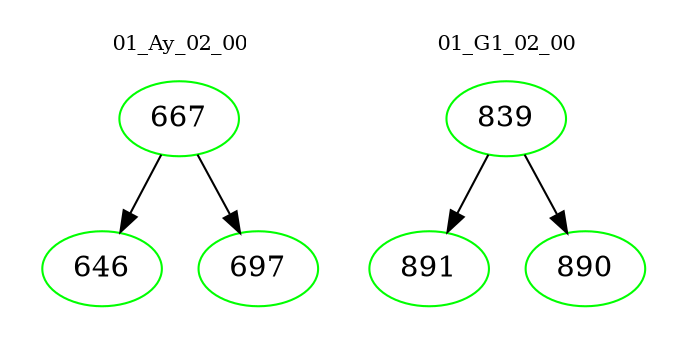 digraph{
subgraph cluster_0 {
color = white
label = "01_Ay_02_00";
fontsize=10;
T0_667 [label="667", color="green"]
T0_667 -> T0_646 [color="black"]
T0_646 [label="646", color="green"]
T0_667 -> T0_697 [color="black"]
T0_697 [label="697", color="green"]
}
subgraph cluster_1 {
color = white
label = "01_G1_02_00";
fontsize=10;
T1_839 [label="839", color="green"]
T1_839 -> T1_891 [color="black"]
T1_891 [label="891", color="green"]
T1_839 -> T1_890 [color="black"]
T1_890 [label="890", color="green"]
}
}
